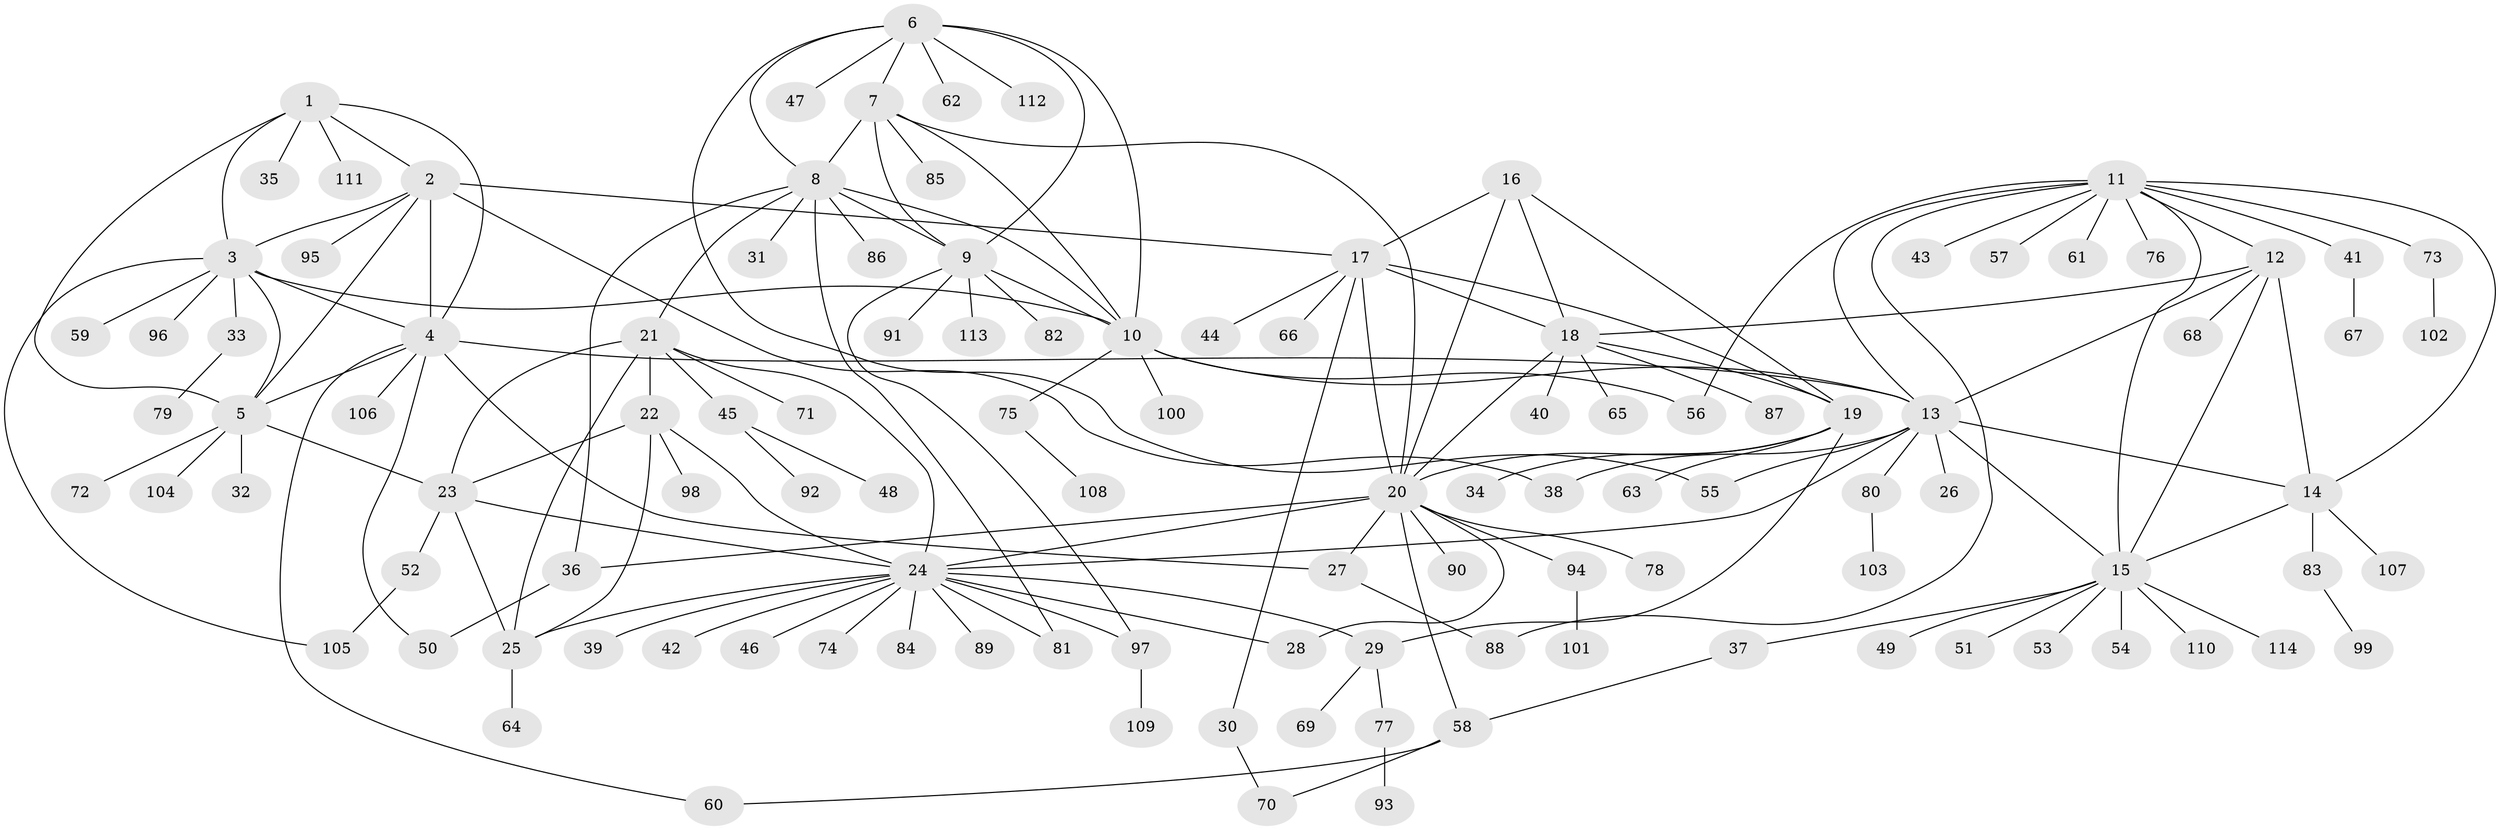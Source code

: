// coarse degree distribution, {4: 0.034482758620689655, 10: 0.034482758620689655, 7: 0.022988505747126436, 8: 0.022988505747126436, 12: 0.011494252873563218, 6: 0.011494252873563218, 11: 0.022988505747126436, 5: 0.022988505747126436, 15: 0.022988505747126436, 2: 0.14942528735632185, 1: 0.5977011494252874, 3: 0.04597701149425287}
// Generated by graph-tools (version 1.1) at 2025/24/03/03/25 07:24:11]
// undirected, 114 vertices, 164 edges
graph export_dot {
graph [start="1"]
  node [color=gray90,style=filled];
  1;
  2;
  3;
  4;
  5;
  6;
  7;
  8;
  9;
  10;
  11;
  12;
  13;
  14;
  15;
  16;
  17;
  18;
  19;
  20;
  21;
  22;
  23;
  24;
  25;
  26;
  27;
  28;
  29;
  30;
  31;
  32;
  33;
  34;
  35;
  36;
  37;
  38;
  39;
  40;
  41;
  42;
  43;
  44;
  45;
  46;
  47;
  48;
  49;
  50;
  51;
  52;
  53;
  54;
  55;
  56;
  57;
  58;
  59;
  60;
  61;
  62;
  63;
  64;
  65;
  66;
  67;
  68;
  69;
  70;
  71;
  72;
  73;
  74;
  75;
  76;
  77;
  78;
  79;
  80;
  81;
  82;
  83;
  84;
  85;
  86;
  87;
  88;
  89;
  90;
  91;
  92;
  93;
  94;
  95;
  96;
  97;
  98;
  99;
  100;
  101;
  102;
  103;
  104;
  105;
  106;
  107;
  108;
  109;
  110;
  111;
  112;
  113;
  114;
  1 -- 2;
  1 -- 3;
  1 -- 4;
  1 -- 5;
  1 -- 35;
  1 -- 111;
  2 -- 3;
  2 -- 4;
  2 -- 5;
  2 -- 17;
  2 -- 38;
  2 -- 95;
  3 -- 4;
  3 -- 5;
  3 -- 10;
  3 -- 33;
  3 -- 59;
  3 -- 96;
  3 -- 105;
  4 -- 5;
  4 -- 13;
  4 -- 27;
  4 -- 50;
  4 -- 60;
  4 -- 106;
  5 -- 23;
  5 -- 32;
  5 -- 72;
  5 -- 104;
  6 -- 7;
  6 -- 8;
  6 -- 9;
  6 -- 10;
  6 -- 47;
  6 -- 55;
  6 -- 62;
  6 -- 112;
  7 -- 8;
  7 -- 9;
  7 -- 10;
  7 -- 20;
  7 -- 85;
  8 -- 9;
  8 -- 10;
  8 -- 21;
  8 -- 31;
  8 -- 36;
  8 -- 81;
  8 -- 86;
  9 -- 10;
  9 -- 82;
  9 -- 91;
  9 -- 97;
  9 -- 113;
  10 -- 13;
  10 -- 56;
  10 -- 75;
  10 -- 100;
  11 -- 12;
  11 -- 13;
  11 -- 14;
  11 -- 15;
  11 -- 41;
  11 -- 43;
  11 -- 56;
  11 -- 57;
  11 -- 61;
  11 -- 73;
  11 -- 76;
  11 -- 88;
  12 -- 13;
  12 -- 14;
  12 -- 15;
  12 -- 18;
  12 -- 68;
  13 -- 14;
  13 -- 15;
  13 -- 24;
  13 -- 26;
  13 -- 38;
  13 -- 55;
  13 -- 80;
  14 -- 15;
  14 -- 83;
  14 -- 107;
  15 -- 37;
  15 -- 49;
  15 -- 51;
  15 -- 53;
  15 -- 54;
  15 -- 110;
  15 -- 114;
  16 -- 17;
  16 -- 18;
  16 -- 19;
  16 -- 20;
  17 -- 18;
  17 -- 19;
  17 -- 20;
  17 -- 30;
  17 -- 44;
  17 -- 66;
  18 -- 19;
  18 -- 20;
  18 -- 40;
  18 -- 65;
  18 -- 87;
  19 -- 20;
  19 -- 29;
  19 -- 34;
  19 -- 63;
  20 -- 24;
  20 -- 27;
  20 -- 28;
  20 -- 36;
  20 -- 58;
  20 -- 78;
  20 -- 90;
  20 -- 94;
  21 -- 22;
  21 -- 23;
  21 -- 24;
  21 -- 25;
  21 -- 45;
  21 -- 71;
  22 -- 23;
  22 -- 24;
  22 -- 25;
  22 -- 98;
  23 -- 24;
  23 -- 25;
  23 -- 52;
  24 -- 25;
  24 -- 28;
  24 -- 29;
  24 -- 39;
  24 -- 42;
  24 -- 46;
  24 -- 74;
  24 -- 81;
  24 -- 84;
  24 -- 89;
  24 -- 97;
  25 -- 64;
  27 -- 88;
  29 -- 69;
  29 -- 77;
  30 -- 70;
  33 -- 79;
  36 -- 50;
  37 -- 58;
  41 -- 67;
  45 -- 48;
  45 -- 92;
  52 -- 105;
  58 -- 60;
  58 -- 70;
  73 -- 102;
  75 -- 108;
  77 -- 93;
  80 -- 103;
  83 -- 99;
  94 -- 101;
  97 -- 109;
}
